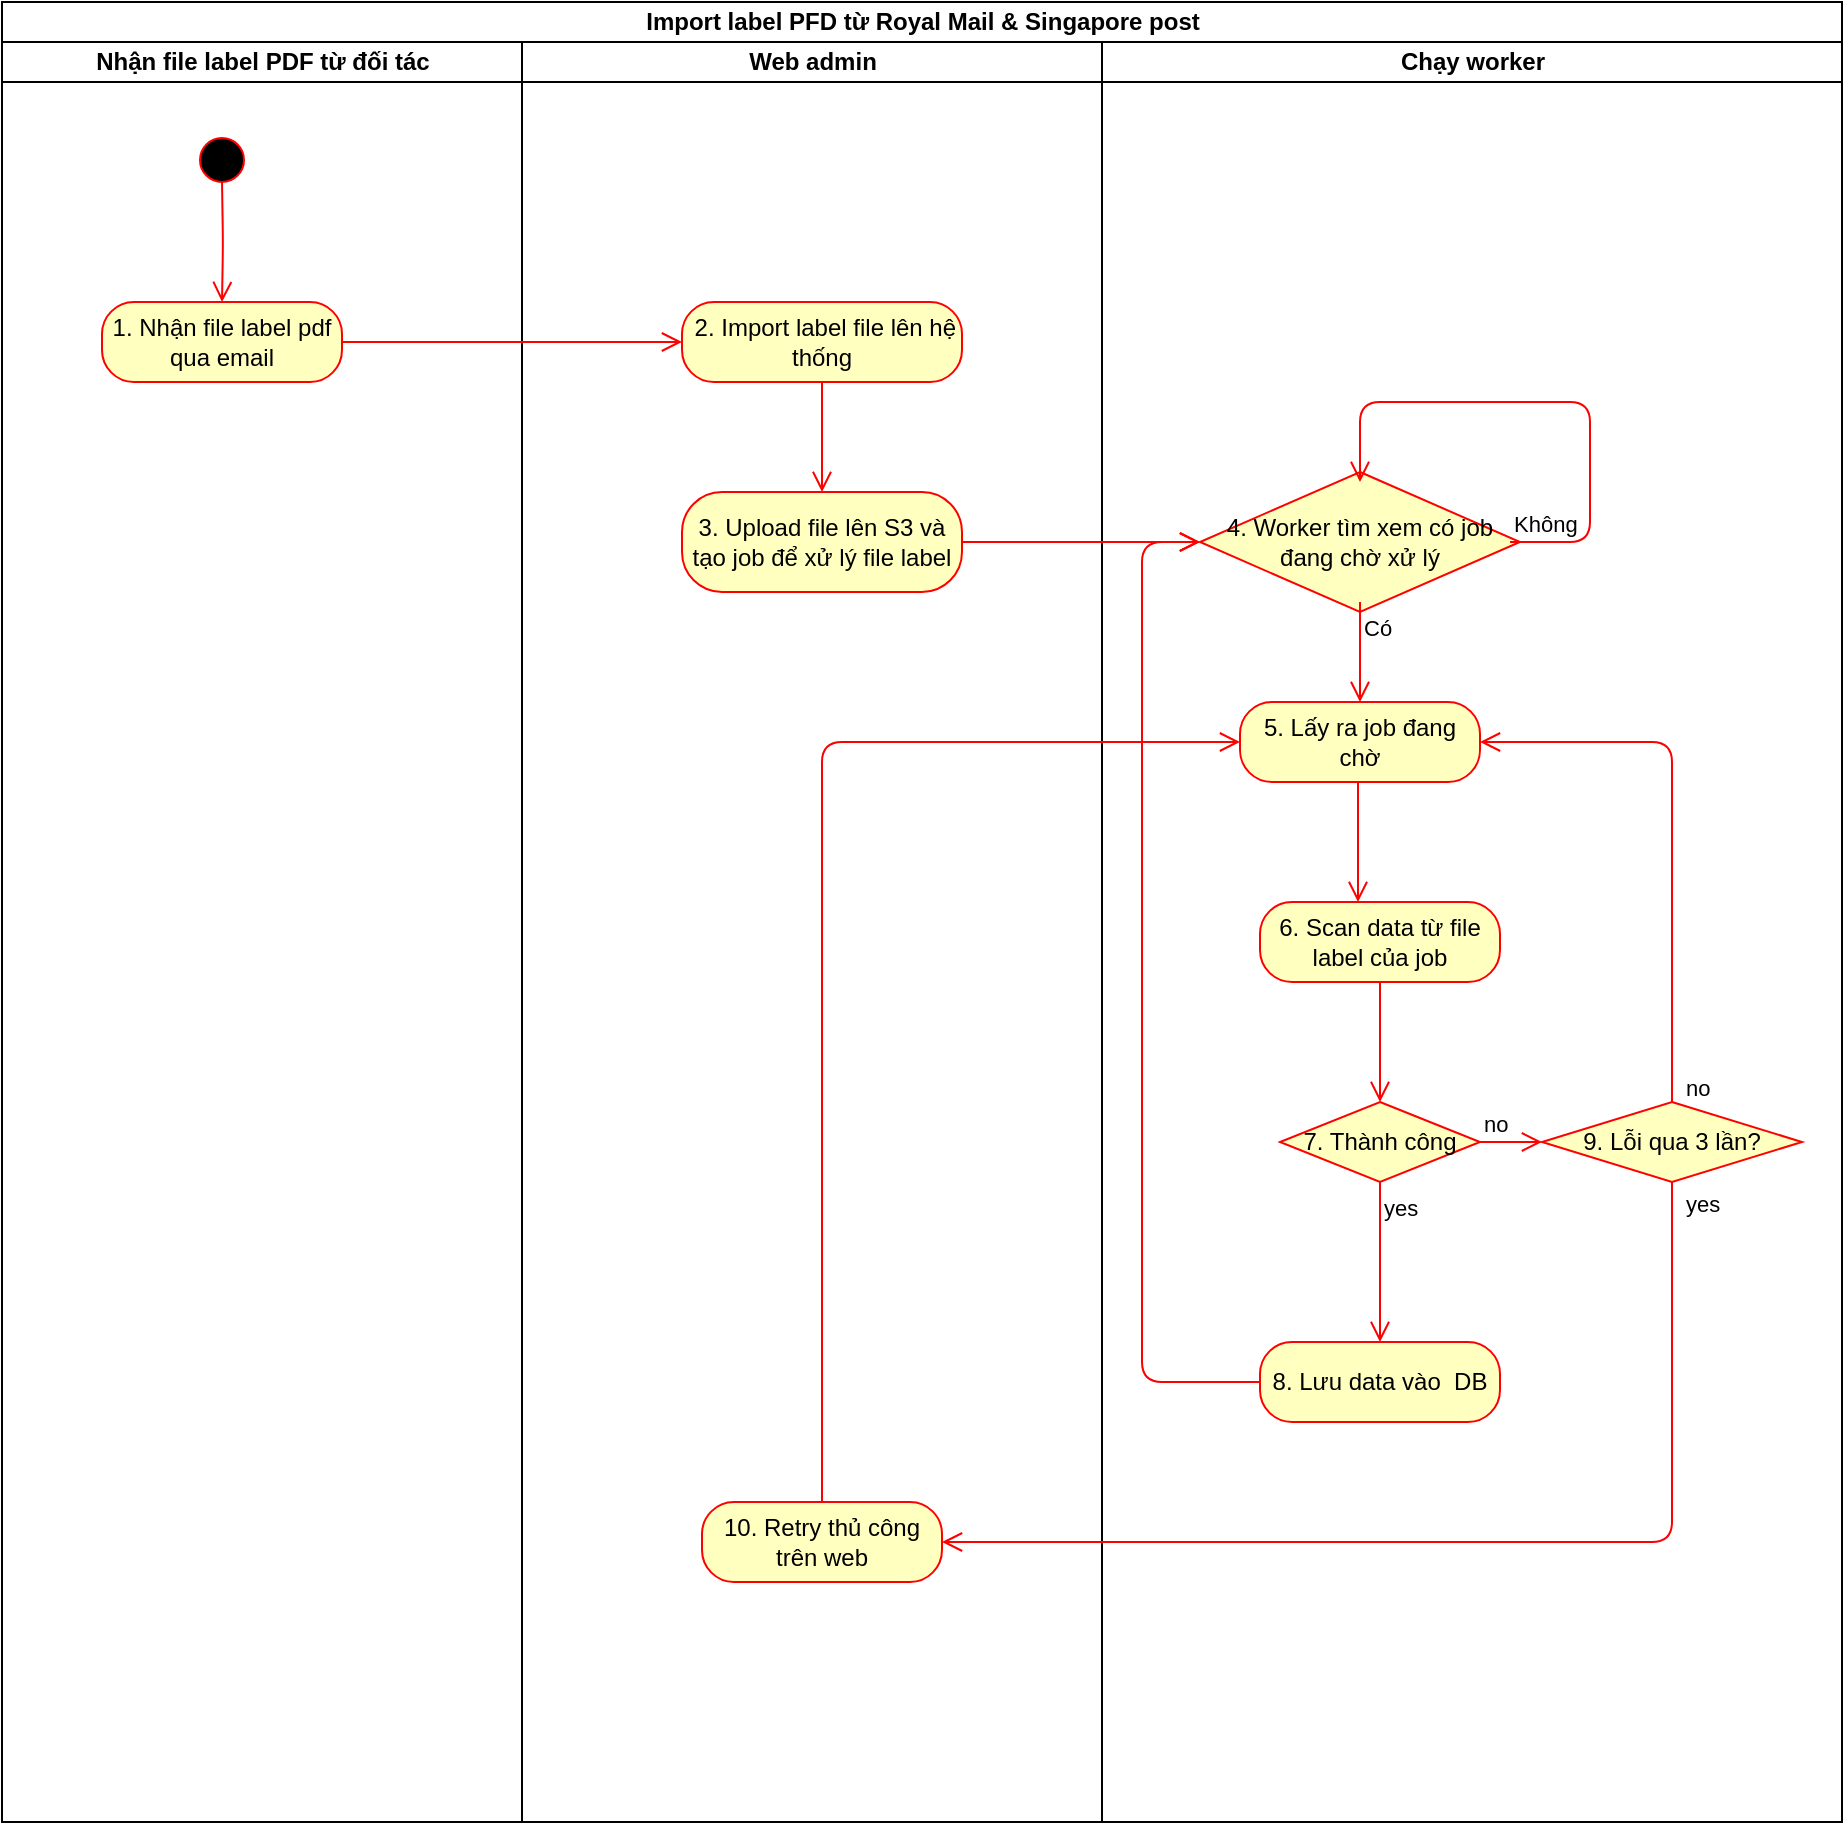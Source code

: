 <mxfile version="13.8.8" type="github">
  <diagram id="SUQyNkPw38X5v7QX5pR-" name="Page-1">
    <mxGraphModel dx="1425" dy="813" grid="1" gridSize="10" guides="1" tooltips="1" connect="1" arrows="1" fold="1" page="1" pageScale="1" pageWidth="827" pageHeight="1169" math="0" shadow="0">
      <root>
        <mxCell id="0" />
        <mxCell id="1" parent="0" />
        <mxCell id="hwhnWIX9Nv_DtkqQnSJ9-1" value="Import label PFD từ Royal Mail &amp;amp; Singapore post" style="swimlane;html=1;childLayout=stackLayout;resizeParent=1;resizeParentMax=0;startSize=20;" parent="1" vertex="1">
          <mxGeometry x="90" y="50" width="920" height="910" as="geometry" />
        </mxCell>
        <mxCell id="hwhnWIX9Nv_DtkqQnSJ9-2" value="Nhận file label PDF từ đối tác" style="swimlane;html=1;startSize=20;" parent="hwhnWIX9Nv_DtkqQnSJ9-1" vertex="1">
          <mxGeometry y="20" width="260" height="890" as="geometry" />
        </mxCell>
        <mxCell id="hwhnWIX9Nv_DtkqQnSJ9-6" value="" style="ellipse;html=1;shape=startState;fillColor=#000000;strokeColor=#ff0000;" parent="hwhnWIX9Nv_DtkqQnSJ9-2" vertex="1">
          <mxGeometry x="95" y="44" width="30" height="30" as="geometry" />
        </mxCell>
        <mxCell id="hwhnWIX9Nv_DtkqQnSJ9-7" value="" style="edgeStyle=orthogonalEdgeStyle;html=1;verticalAlign=bottom;endArrow=open;endSize=8;strokeColor=#ff0000;entryX=0.5;entryY=0;entryDx=0;entryDy=0;" parent="hwhnWIX9Nv_DtkqQnSJ9-2" target="hwhnWIX9Nv_DtkqQnSJ9-8" edge="1">
          <mxGeometry relative="1" as="geometry">
            <mxPoint x="65" y="130" as="targetPoint" />
            <mxPoint x="110" y="70" as="sourcePoint" />
          </mxGeometry>
        </mxCell>
        <mxCell id="hwhnWIX9Nv_DtkqQnSJ9-8" value="1. Nhận file label pdf qua email" style="rounded=1;whiteSpace=wrap;html=1;arcSize=40;fontColor=#000000;fillColor=#ffffc0;strokeColor=#ff0000;" parent="hwhnWIX9Nv_DtkqQnSJ9-2" vertex="1">
          <mxGeometry x="50" y="130" width="120" height="40" as="geometry" />
        </mxCell>
        <mxCell id="hwhnWIX9Nv_DtkqQnSJ9-3" value="Web admin" style="swimlane;html=1;startSize=20;" parent="hwhnWIX9Nv_DtkqQnSJ9-1" vertex="1">
          <mxGeometry x="260" y="20" width="290" height="890" as="geometry" />
        </mxCell>
        <mxCell id="hwhnWIX9Nv_DtkqQnSJ9-10" value="&amp;nbsp;2. Import label file lên hệ thống" style="rounded=1;whiteSpace=wrap;html=1;arcSize=40;fontColor=#000000;fillColor=#ffffc0;strokeColor=#ff0000;" parent="hwhnWIX9Nv_DtkqQnSJ9-3" vertex="1">
          <mxGeometry x="80" y="130" width="140" height="40" as="geometry" />
        </mxCell>
        <mxCell id="hwhnWIX9Nv_DtkqQnSJ9-12" value="3. Upload file lên S3 và tạo job để xử lý file label" style="rounded=1;whiteSpace=wrap;html=1;arcSize=40;fontColor=#000000;fillColor=#ffffc0;strokeColor=#ff0000;" parent="hwhnWIX9Nv_DtkqQnSJ9-3" vertex="1">
          <mxGeometry x="80" y="225" width="140" height="50" as="geometry" />
        </mxCell>
        <mxCell id="hwhnWIX9Nv_DtkqQnSJ9-11" value="" style="edgeStyle=orthogonalEdgeStyle;html=1;verticalAlign=bottom;endArrow=open;endSize=8;strokeColor=#ff0000;entryX=0.5;entryY=0;entryDx=0;entryDy=0;exitX=0.5;exitY=1;exitDx=0;exitDy=0;" parent="hwhnWIX9Nv_DtkqQnSJ9-3" source="hwhnWIX9Nv_DtkqQnSJ9-10" target="hwhnWIX9Nv_DtkqQnSJ9-12" edge="1">
          <mxGeometry relative="1" as="geometry">
            <mxPoint x="95" y="230" as="targetPoint" />
            <Array as="points">
              <mxPoint x="150" y="220" />
              <mxPoint x="150" y="220" />
            </Array>
          </mxGeometry>
        </mxCell>
        <mxCell id="-8c-CMzi4ny3NYdPQmtk-1" value="10. Retry thủ công trên web" style="rounded=1;whiteSpace=wrap;html=1;arcSize=40;fontColor=#000000;fillColor=#ffffc0;strokeColor=#ff0000;" parent="hwhnWIX9Nv_DtkqQnSJ9-3" vertex="1">
          <mxGeometry x="90" y="730" width="120" height="40" as="geometry" />
        </mxCell>
        <UserObject label="Chạy worker" link="https://alloverprint.sgp1.digitaloceanspaces.com/uk-labels/749771-LG324968905GB.jpg" id="hwhnWIX9Nv_DtkqQnSJ9-4">
          <mxCell style="swimlane;html=1;startSize=20;" parent="hwhnWIX9Nv_DtkqQnSJ9-1" vertex="1">
            <mxGeometry x="550" y="20" width="370" height="890" as="geometry" />
          </mxCell>
        </UserObject>
        <mxCell id="hwhnWIX9Nv_DtkqQnSJ9-14" value="4. Worker tìm xem có job đang chờ xử lý" style="rhombus;whiteSpace=wrap;html=1;fillColor=#ffffc0;strokeColor=#ff0000;" parent="hwhnWIX9Nv_DtkqQnSJ9-4" vertex="1">
          <mxGeometry x="49" y="215" width="160" height="70" as="geometry" />
        </mxCell>
        <mxCell id="hwhnWIX9Nv_DtkqQnSJ9-15" value="Không" style="edgeStyle=orthogonalEdgeStyle;html=1;align=left;verticalAlign=bottom;endArrow=open;endSize=8;strokeColor=#ff0000;exitX=1;exitY=0.5;exitDx=0;exitDy=0;" parent="hwhnWIX9Nv_DtkqQnSJ9-4" edge="1">
          <mxGeometry x="-1" relative="1" as="geometry">
            <mxPoint x="129" y="220" as="targetPoint" />
            <mxPoint x="204" y="250" as="sourcePoint" />
            <Array as="points">
              <mxPoint x="244" y="250" />
              <mxPoint x="244" y="180" />
              <mxPoint x="129" y="180" />
            </Array>
          </mxGeometry>
        </mxCell>
        <mxCell id="hwhnWIX9Nv_DtkqQnSJ9-16" value="Có" style="edgeStyle=orthogonalEdgeStyle;html=1;align=left;verticalAlign=top;endArrow=open;endSize=8;strokeColor=#ff0000;" parent="hwhnWIX9Nv_DtkqQnSJ9-4" edge="1">
          <mxGeometry x="-1" relative="1" as="geometry">
            <mxPoint x="129" y="330" as="targetPoint" />
            <mxPoint x="129" y="280" as="sourcePoint" />
          </mxGeometry>
        </mxCell>
        <mxCell id="hwhnWIX9Nv_DtkqQnSJ9-17" value="5. Lấy ra job đang chờ" style="rounded=1;whiteSpace=wrap;html=1;arcSize=40;fontColor=#000000;fillColor=#ffffc0;strokeColor=#ff0000;" parent="hwhnWIX9Nv_DtkqQnSJ9-4" vertex="1">
          <mxGeometry x="69" y="330" width="120" height="40" as="geometry" />
        </mxCell>
        <mxCell id="hwhnWIX9Nv_DtkqQnSJ9-18" value="" style="edgeStyle=orthogonalEdgeStyle;html=1;verticalAlign=bottom;endArrow=open;endSize=8;strokeColor=#ff0000;" parent="hwhnWIX9Nv_DtkqQnSJ9-4" edge="1">
          <mxGeometry relative="1" as="geometry">
            <mxPoint x="128" y="430" as="targetPoint" />
            <mxPoint x="128" y="370" as="sourcePoint" />
          </mxGeometry>
        </mxCell>
        <mxCell id="hwhnWIX9Nv_DtkqQnSJ9-19" value="6. Scan data từ file label của job" style="rounded=1;whiteSpace=wrap;html=1;arcSize=40;fontColor=#000000;fillColor=#ffffc0;strokeColor=#ff0000;" parent="hwhnWIX9Nv_DtkqQnSJ9-4" vertex="1">
          <mxGeometry x="79" y="430" width="120" height="40" as="geometry" />
        </mxCell>
        <mxCell id="hwhnWIX9Nv_DtkqQnSJ9-20" value="" style="edgeStyle=orthogonalEdgeStyle;html=1;verticalAlign=bottom;endArrow=open;endSize=8;strokeColor=#ff0000;" parent="hwhnWIX9Nv_DtkqQnSJ9-4" source="hwhnWIX9Nv_DtkqQnSJ9-19" edge="1">
          <mxGeometry relative="1" as="geometry">
            <mxPoint x="139" y="530" as="targetPoint" />
          </mxGeometry>
        </mxCell>
        <mxCell id="hwhnWIX9Nv_DtkqQnSJ9-27" value="7. Thành công" style="rhombus;whiteSpace=wrap;html=1;fillColor=#ffffc0;strokeColor=#ff0000;" parent="hwhnWIX9Nv_DtkqQnSJ9-4" vertex="1">
          <mxGeometry x="89" y="530" width="100" height="40" as="geometry" />
        </mxCell>
        <mxCell id="hwhnWIX9Nv_DtkqQnSJ9-31" value="8. Lưu data vào &amp;nbsp;DB" style="rounded=1;whiteSpace=wrap;html=1;arcSize=40;fontColor=#000000;fillColor=#ffffc0;strokeColor=#ff0000;" parent="hwhnWIX9Nv_DtkqQnSJ9-4" vertex="1">
          <mxGeometry x="79" y="650" width="120" height="40" as="geometry" />
        </mxCell>
        <mxCell id="hwhnWIX9Nv_DtkqQnSJ9-32" value="" style="edgeStyle=orthogonalEdgeStyle;html=1;verticalAlign=bottom;endArrow=open;endSize=8;strokeColor=#ff0000;entryX=0;entryY=0.5;entryDx=0;entryDy=0;exitX=0;exitY=0.5;exitDx=0;exitDy=0;" parent="hwhnWIX9Nv_DtkqQnSJ9-4" source="hwhnWIX9Nv_DtkqQnSJ9-31" target="hwhnWIX9Nv_DtkqQnSJ9-14" edge="1">
          <mxGeometry relative="1" as="geometry">
            <mxPoint x="135" y="740" as="targetPoint" />
            <Array as="points">
              <mxPoint x="20" y="670" />
              <mxPoint x="20" y="250" />
            </Array>
          </mxGeometry>
        </mxCell>
        <mxCell id="hwhnWIX9Nv_DtkqQnSJ9-47" value="yes" style="edgeStyle=orthogonalEdgeStyle;html=1;align=left;verticalAlign=top;endArrow=open;endSize=8;strokeColor=#ff0000;exitX=0.5;exitY=1;exitDx=0;exitDy=0;" parent="hwhnWIX9Nv_DtkqQnSJ9-4" source="hwhnWIX9Nv_DtkqQnSJ9-27" target="hwhnWIX9Nv_DtkqQnSJ9-31" edge="1">
          <mxGeometry x="-1" relative="1" as="geometry">
            <mxPoint x="-76" y="520" as="targetPoint" />
            <mxPoint x="-36" y="500" as="sourcePoint" />
          </mxGeometry>
        </mxCell>
        <mxCell id="hwhnWIX9Nv_DtkqQnSJ9-46" value="no" style="edgeStyle=orthogonalEdgeStyle;html=1;align=left;verticalAlign=bottom;endArrow=open;endSize=8;strokeColor=#ff0000;exitX=1;exitY=0.5;exitDx=0;exitDy=0;entryX=0;entryY=0.5;entryDx=0;entryDy=0;" parent="hwhnWIX9Nv_DtkqQnSJ9-4" source="hwhnWIX9Nv_DtkqQnSJ9-27" edge="1">
          <mxGeometry x="-1" relative="1" as="geometry">
            <mxPoint x="220" y="550" as="targetPoint" />
          </mxGeometry>
        </mxCell>
        <mxCell id="fjbfPcPaLLeEywWFkecn-8" value="9. Lỗi qua 3 lần?" style="rhombus;whiteSpace=wrap;html=1;fillColor=#ffffc0;strokeColor=#ff0000;" parent="hwhnWIX9Nv_DtkqQnSJ9-4" vertex="1">
          <mxGeometry x="220" y="530" width="130" height="40" as="geometry" />
        </mxCell>
        <mxCell id="fjbfPcPaLLeEywWFkecn-10" value="no" style="edgeStyle=orthogonalEdgeStyle;html=1;align=left;verticalAlign=top;endArrow=open;endSize=8;strokeColor=#ff0000;exitX=0.5;exitY=0;exitDx=0;exitDy=0;entryX=1;entryY=0.5;entryDx=0;entryDy=0;" parent="hwhnWIX9Nv_DtkqQnSJ9-4" source="fjbfPcPaLLeEywWFkecn-8" target="hwhnWIX9Nv_DtkqQnSJ9-17" edge="1">
          <mxGeometry x="-0.855" y="-5" relative="1" as="geometry">
            <mxPoint x="260" y="630" as="targetPoint" />
            <mxPoint as="offset" />
          </mxGeometry>
        </mxCell>
        <mxCell id="hwhnWIX9Nv_DtkqQnSJ9-9" value="" style="edgeStyle=orthogonalEdgeStyle;html=1;verticalAlign=bottom;endArrow=open;endSize=8;strokeColor=#ff0000;" parent="hwhnWIX9Nv_DtkqQnSJ9-1" source="hwhnWIX9Nv_DtkqQnSJ9-8" target="hwhnWIX9Nv_DtkqQnSJ9-10" edge="1">
          <mxGeometry relative="1" as="geometry">
            <mxPoint x="80" y="250" as="targetPoint" />
          </mxGeometry>
        </mxCell>
        <mxCell id="hwhnWIX9Nv_DtkqQnSJ9-37" value="" style="edgeStyle=orthogonalEdgeStyle;html=1;verticalAlign=bottom;endArrow=open;endSize=8;strokeColor=#ff0000;entryX=0;entryY=0.5;entryDx=0;entryDy=0;exitX=1;exitY=0.5;exitDx=0;exitDy=0;" parent="hwhnWIX9Nv_DtkqQnSJ9-1" source="hwhnWIX9Nv_DtkqQnSJ9-12" target="hwhnWIX9Nv_DtkqQnSJ9-14" edge="1">
          <mxGeometry relative="1" as="geometry">
            <mxPoint x="285" y="250" as="targetPoint" />
          </mxGeometry>
        </mxCell>
        <mxCell id="fjbfPcPaLLeEywWFkecn-9" value="yes" style="edgeStyle=orthogonalEdgeStyle;html=1;align=left;verticalAlign=bottom;endArrow=open;endSize=8;strokeColor=#ff0000;exitX=0.5;exitY=1;exitDx=0;exitDy=0;entryX=1;entryY=0.5;entryDx=0;entryDy=0;" parent="hwhnWIX9Nv_DtkqQnSJ9-1" source="fjbfPcPaLLeEywWFkecn-8" target="-8c-CMzi4ny3NYdPQmtk-1" edge="1">
          <mxGeometry x="-0.928" y="5" relative="1" as="geometry">
            <mxPoint x="495" y="770" as="targetPoint" />
            <mxPoint as="offset" />
          </mxGeometry>
        </mxCell>
        <mxCell id="-8c-CMzi4ny3NYdPQmtk-2" value="" style="edgeStyle=orthogonalEdgeStyle;html=1;verticalAlign=bottom;endArrow=open;endSize=8;strokeColor=#ff0000;entryX=0;entryY=0.5;entryDx=0;entryDy=0;exitX=0.5;exitY=0;exitDx=0;exitDy=0;" parent="hwhnWIX9Nv_DtkqQnSJ9-1" source="-8c-CMzi4ny3NYdPQmtk-1" target="hwhnWIX9Nv_DtkqQnSJ9-17" edge="1">
          <mxGeometry relative="1" as="geometry">
            <mxPoint x="330" y="770" as="targetPoint" />
          </mxGeometry>
        </mxCell>
      </root>
    </mxGraphModel>
  </diagram>
</mxfile>
